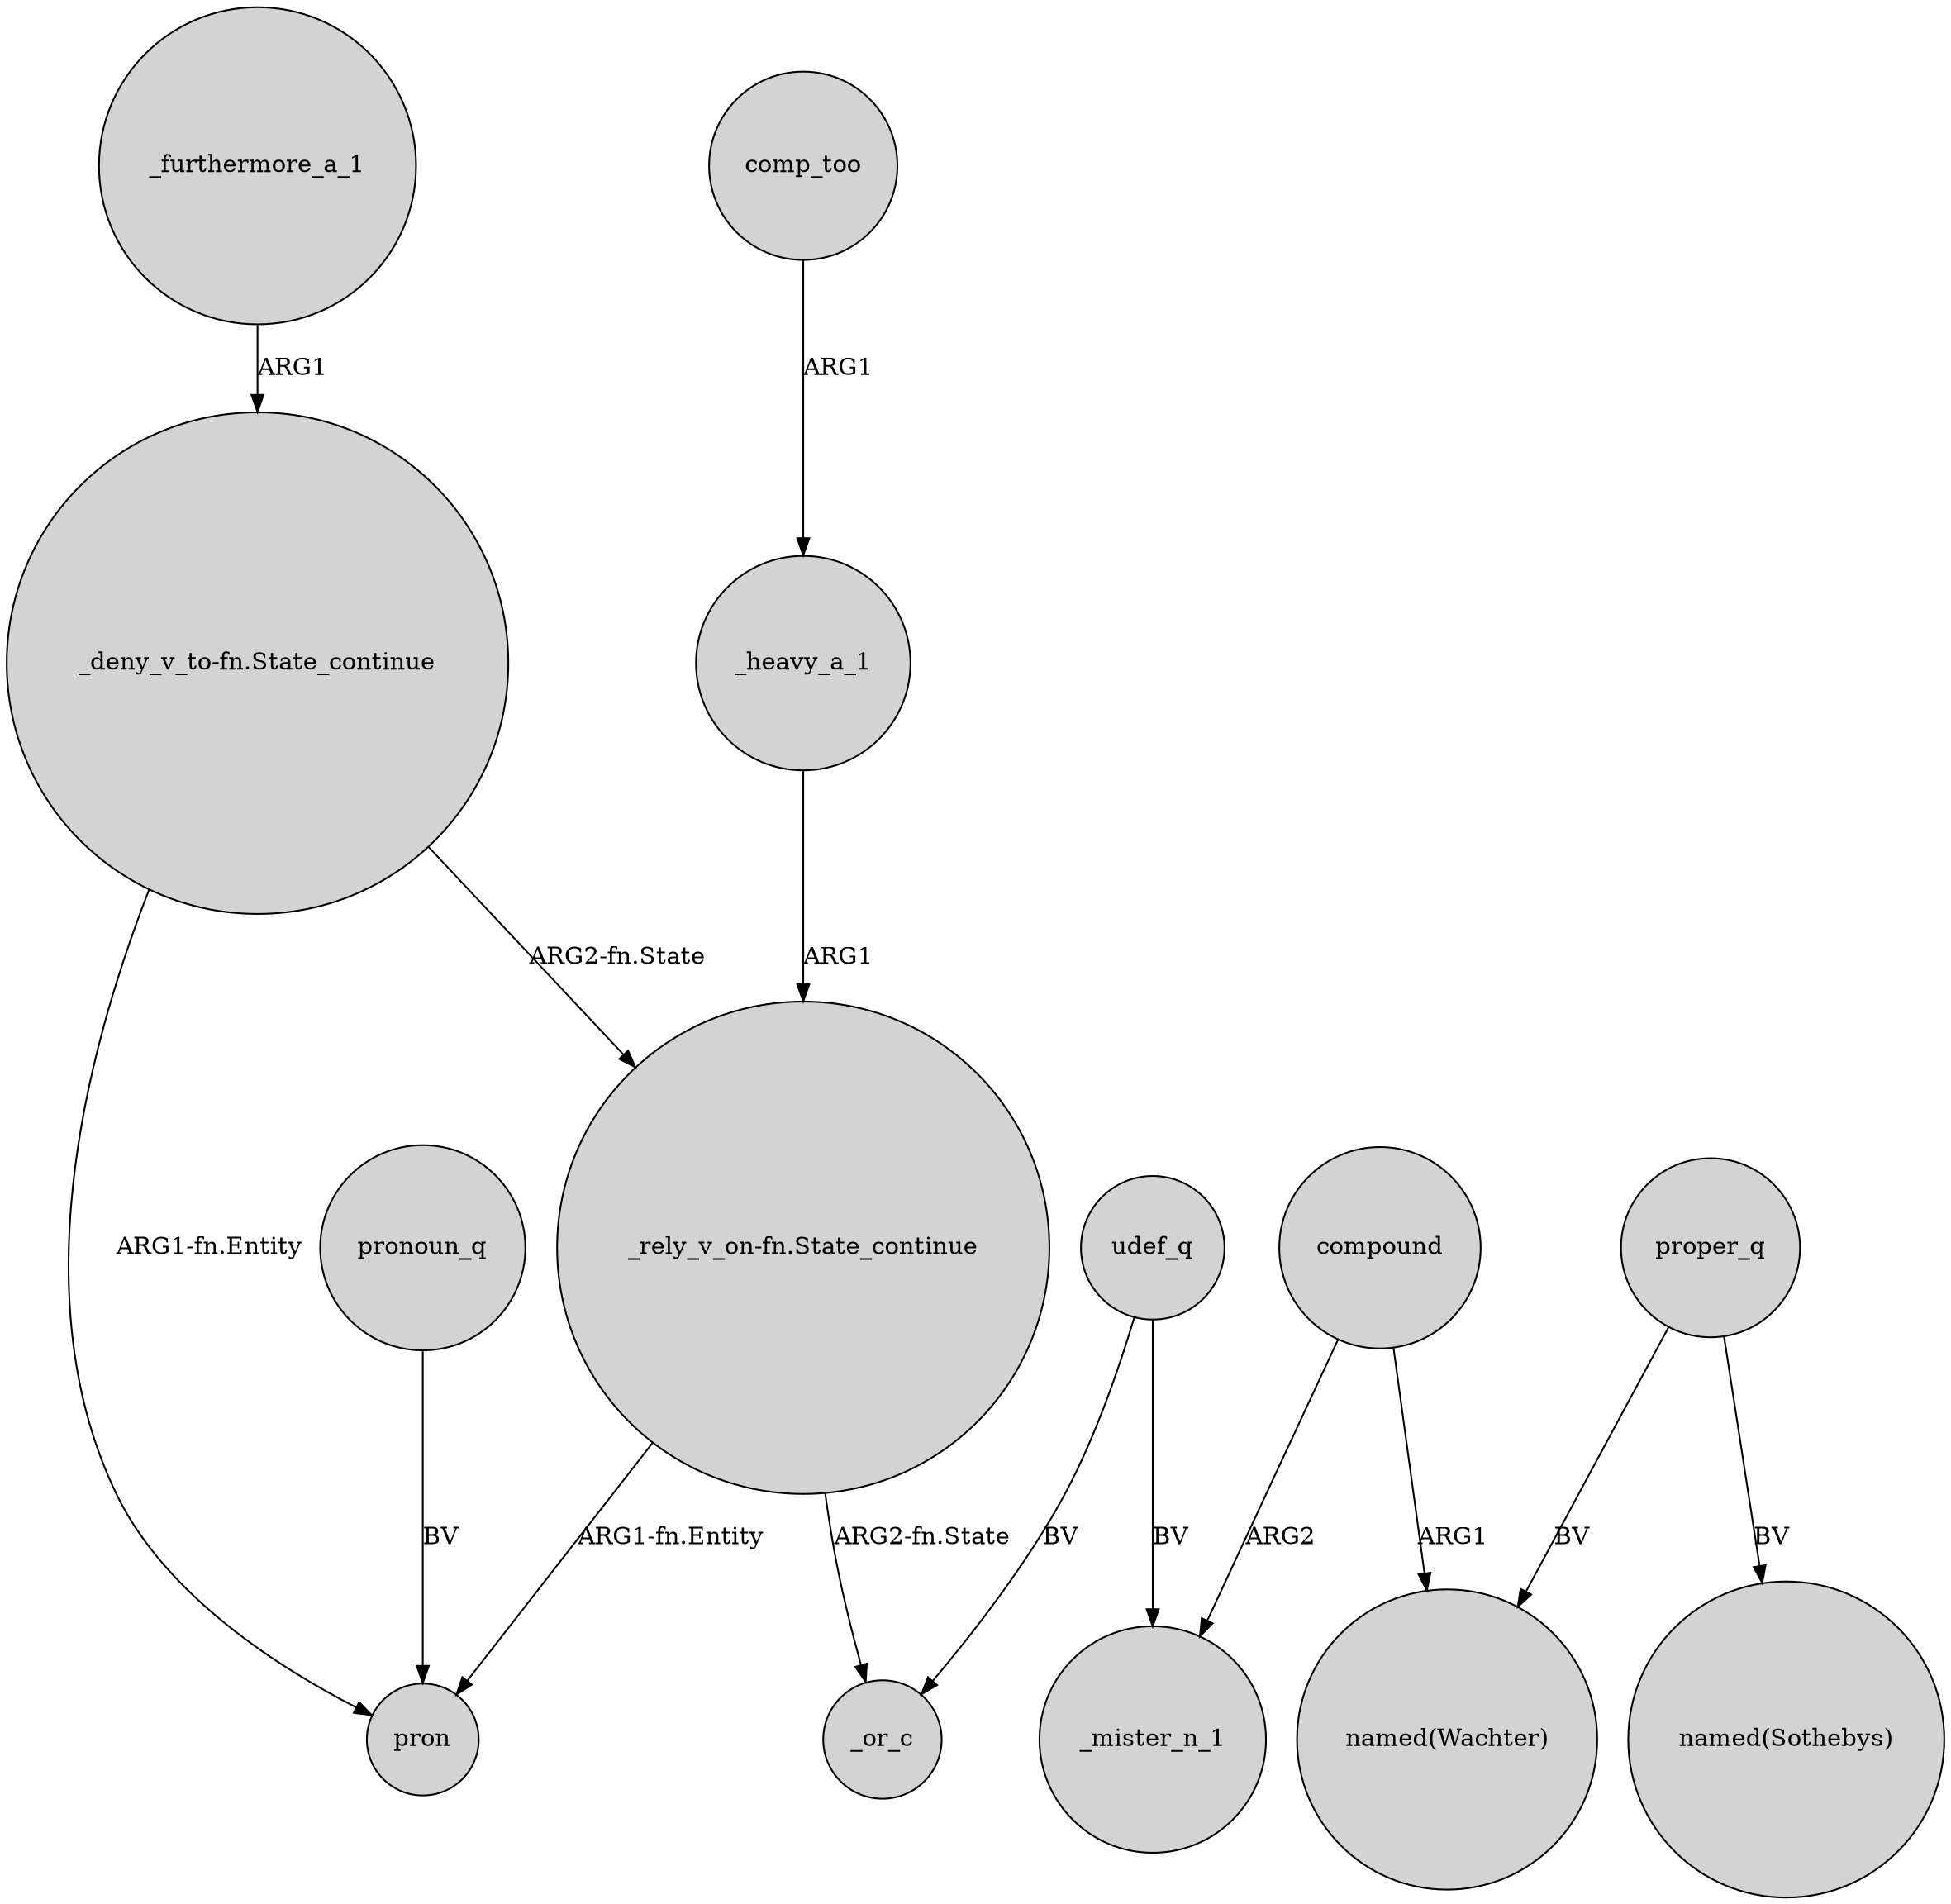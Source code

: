 digraph {
	node [shape=circle style=filled]
	_furthermore_a_1 -> "_deny_v_to-fn.State_continue" [label=ARG1]
	proper_q -> "named(Wachter)" [label=BV]
	compound -> _mister_n_1 [label=ARG2]
	udef_q -> _mister_n_1 [label=BV]
	"_deny_v_to-fn.State_continue" -> pron [label="ARG1-fn.Entity"]
	comp_too -> _heavy_a_1 [label=ARG1]
	"_deny_v_to-fn.State_continue" -> "_rely_v_on-fn.State_continue" [label="ARG2-fn.State"]
	compound -> "named(Wachter)" [label=ARG1]
	udef_q -> _or_c [label=BV]
	_heavy_a_1 -> "_rely_v_on-fn.State_continue" [label=ARG1]
	pronoun_q -> pron [label=BV]
	proper_q -> "named(Sothebys)" [label=BV]
	"_rely_v_on-fn.State_continue" -> pron [label="ARG1-fn.Entity"]
	"_rely_v_on-fn.State_continue" -> _or_c [label="ARG2-fn.State"]
}
